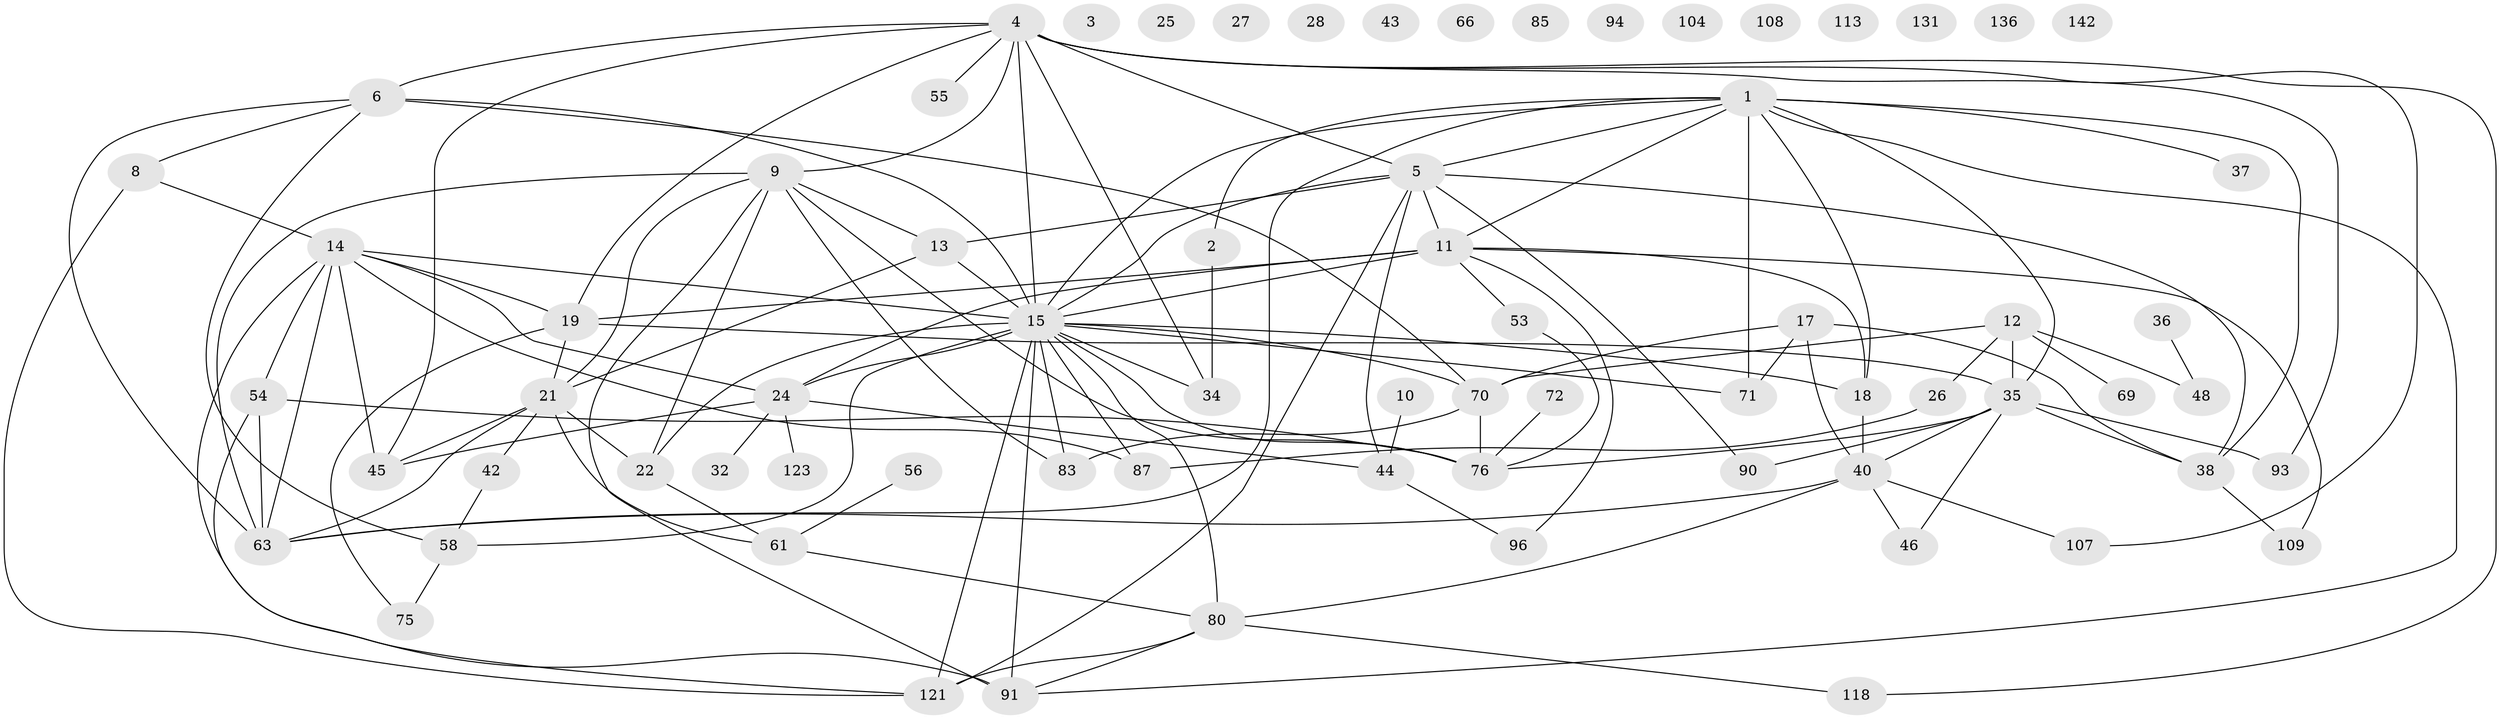 // original degree distribution, {5: 0.07042253521126761, 2: 0.23943661971830985, 1: 0.15492957746478872, 3: 0.15492957746478872, 4: 0.18309859154929578, 6: 0.07042253521126761, 7: 0.028169014084507043, 0: 0.07746478873239436, 8: 0.02112676056338028}
// Generated by graph-tools (version 1.1) at 2025/54/03/05/25 16:54:46]
// undirected, 71 vertices, 126 edges
graph export_dot {
graph [start="1"]
  node [color=gray90,style=filled];
  1 [super="+67+77+7"];
  2;
  3 [super="+31"];
  4 [super="+23+51"];
  5 [super="+16+47"];
  6 [super="+99+81"];
  8 [super="+41"];
  9 [super="+74+126"];
  10;
  11 [super="+20+33"];
  12 [super="+82"];
  13 [super="+52"];
  14 [super="+29"];
  15 [super="+98+105+50+49"];
  17 [super="+39"];
  18;
  19 [super="+65+117+59"];
  21 [super="+84+100"];
  22;
  24 [super="+30"];
  25 [super="+78"];
  26;
  27;
  28;
  32;
  34;
  35 [super="+68+132+86"];
  36;
  37;
  38;
  40 [super="+103"];
  42;
  43;
  44;
  45 [super="+115"];
  46;
  48;
  53 [super="+62"];
  54 [super="+111"];
  55;
  56;
  58 [super="+95"];
  61 [super="+64"];
  63 [super="+89+129"];
  66;
  69;
  70 [super="+119"];
  71 [super="+125"];
  72;
  75 [super="+138"];
  76 [super="+92"];
  80 [super="+106"];
  83 [super="+88"];
  85;
  87 [super="+114"];
  90;
  91 [super="+112"];
  93;
  94 [super="+128"];
  96;
  104;
  107;
  108;
  109;
  113;
  118 [super="+133"];
  121 [super="+124"];
  123;
  131;
  136;
  142;
  1 -- 2;
  1 -- 15;
  1 -- 18;
  1 -- 5;
  1 -- 38;
  1 -- 63;
  1 -- 37;
  1 -- 11;
  1 -- 71;
  1 -- 35;
  1 -- 91;
  2 -- 34;
  4 -- 34;
  4 -- 5;
  4 -- 6 [weight=2];
  4 -- 9;
  4 -- 107;
  4 -- 45;
  4 -- 15;
  4 -- 19;
  4 -- 55;
  4 -- 93;
  4 -- 118;
  5 -- 38;
  5 -- 11 [weight=2];
  5 -- 44;
  5 -- 121;
  5 -- 90;
  5 -- 15;
  5 -- 13;
  6 -- 63;
  6 -- 70;
  6 -- 58;
  6 -- 8;
  6 -- 15;
  8 -- 121;
  8 -- 14 [weight=2];
  9 -- 22;
  9 -- 91;
  9 -- 21;
  9 -- 63;
  9 -- 83;
  9 -- 13;
  9 -- 76;
  10 -- 44;
  11 -- 18;
  11 -- 96;
  11 -- 53;
  11 -- 15;
  11 -- 24 [weight=2];
  11 -- 109;
  11 -- 19;
  12 -- 48;
  12 -- 35 [weight=2];
  12 -- 69;
  12 -- 70;
  12 -- 26;
  13 -- 15;
  13 -- 21;
  14 -- 63;
  14 -- 87;
  14 -- 19;
  14 -- 54;
  14 -- 24;
  14 -- 45;
  14 -- 15;
  14 -- 91;
  15 -- 24;
  15 -- 58;
  15 -- 18;
  15 -- 71 [weight=2];
  15 -- 34;
  15 -- 87;
  15 -- 91 [weight=2];
  15 -- 70;
  15 -- 80;
  15 -- 83 [weight=2];
  15 -- 22;
  15 -- 121;
  15 -- 76;
  17 -- 38;
  17 -- 71;
  17 -- 40;
  17 -- 70;
  18 -- 40;
  19 -- 21 [weight=3];
  19 -- 35;
  19 -- 75;
  21 -- 63;
  21 -- 22;
  21 -- 42;
  21 -- 45;
  21 -- 61;
  22 -- 61;
  24 -- 44;
  24 -- 32;
  24 -- 123;
  24 -- 45;
  26 -- 87;
  35 -- 38;
  35 -- 90;
  35 -- 46;
  35 -- 93;
  35 -- 40;
  35 -- 76;
  36 -- 48;
  38 -- 109;
  40 -- 80;
  40 -- 107;
  40 -- 46;
  40 -- 63;
  42 -- 58;
  44 -- 96;
  53 -- 76;
  54 -- 121;
  54 -- 76;
  54 -- 63;
  56 -- 61;
  58 -- 75;
  61 -- 80;
  70 -- 83;
  70 -- 76;
  72 -- 76;
  80 -- 121;
  80 -- 118;
  80 -- 91;
}
